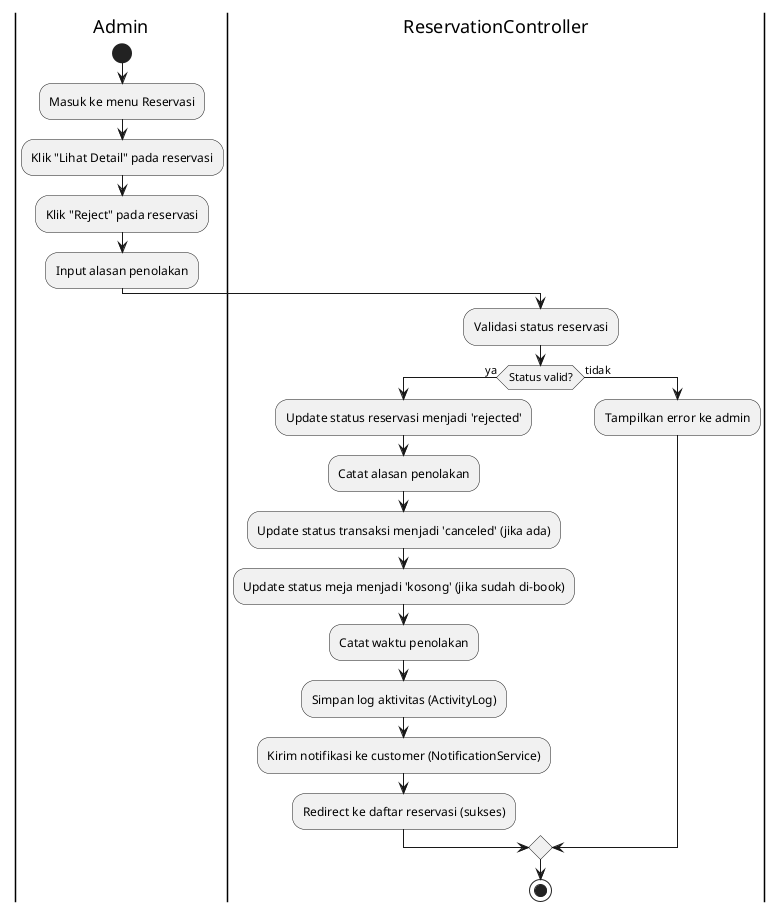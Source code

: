 @startuml Activity Diagram - Reject Reservation by Admin

|Admin|
start
:Masuk ke menu Reservasi;
:Klik "Lihat Detail" pada reservasi;
:Klik "Reject" pada reservasi;
:Input alasan penolakan;

|ReservationController|
:Validasi status reservasi;
if (Status valid?) then (ya)
    :Update status reservasi menjadi 'rejected';
    :Catat alasan penolakan;
    :Update status transaksi menjadi 'canceled' (jika ada);
    :Update status meja menjadi 'kosong' (jika sudah di-book);
    :Catat waktu penolakan;
    :Simpan log aktivitas (ActivityLog);
    :Kirim notifikasi ke customer (NotificationService);
    :Redirect ke daftar reservasi (sukses);
else (tidak)
    :Tampilkan error ke admin;
endif

stop

@enduml
